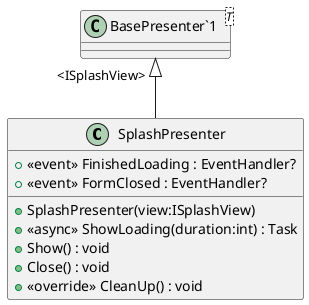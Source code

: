 @startuml
class SplashPresenter {
    +  <<event>> FinishedLoading : EventHandler? 
    +  <<event>> FormClosed : EventHandler? 
    + SplashPresenter(view:ISplashView)
    + <<async>> ShowLoading(duration:int) : Task
    + Show() : void
    + Close() : void
    + <<override>> CleanUp() : void
}
class "BasePresenter`1"<T> {
}
"BasePresenter`1" "<ISplashView>" <|-- SplashPresenter
@enduml
